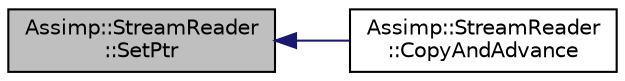 digraph "Assimp::StreamReader::SetPtr"
{
  edge [fontname="Helvetica",fontsize="10",labelfontname="Helvetica",labelfontsize="10"];
  node [fontname="Helvetica",fontsize="10",shape=record];
  rankdir="LR";
  Node1 [label="Assimp::StreamReader\l::SetPtr",height=0.2,width=0.4,color="black", fillcolor="grey75", style="filled", fontcolor="black"];
  Node1 -> Node2 [dir="back",color="midnightblue",fontsize="10",style="solid",fontname="Helvetica"];
  Node2 [label="Assimp::StreamReader\l::CopyAndAdvance",height=0.2,width=0.4,color="black", fillcolor="white", style="filled",URL="$singleton_assimp_1_1_stream_reader.html#a1f2f70172ac9209ff4b460b751676f0b"];
}
